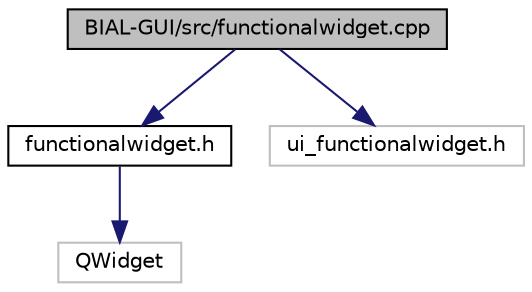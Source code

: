 digraph "BIAL-GUI/src/functionalwidget.cpp"
{
  edge [fontname="Helvetica",fontsize="10",labelfontname="Helvetica",labelfontsize="10"];
  node [fontname="Helvetica",fontsize="10",shape=record];
  Node1 [label="BIAL-GUI/src/functionalwidget.cpp",height=0.2,width=0.4,color="black", fillcolor="grey75", style="filled", fontcolor="black"];
  Node1 -> Node2 [color="midnightblue",fontsize="10",style="solid",fontname="Helvetica"];
  Node2 [label="functionalwidget.h",height=0.2,width=0.4,color="black", fillcolor="white", style="filled",URL="$functionalwidget_8h.html"];
  Node2 -> Node3 [color="midnightblue",fontsize="10",style="solid",fontname="Helvetica"];
  Node3 [label="QWidget",height=0.2,width=0.4,color="grey75", fillcolor="white", style="filled"];
  Node1 -> Node4 [color="midnightblue",fontsize="10",style="solid",fontname="Helvetica"];
  Node4 [label="ui_functionalwidget.h",height=0.2,width=0.4,color="grey75", fillcolor="white", style="filled"];
}
